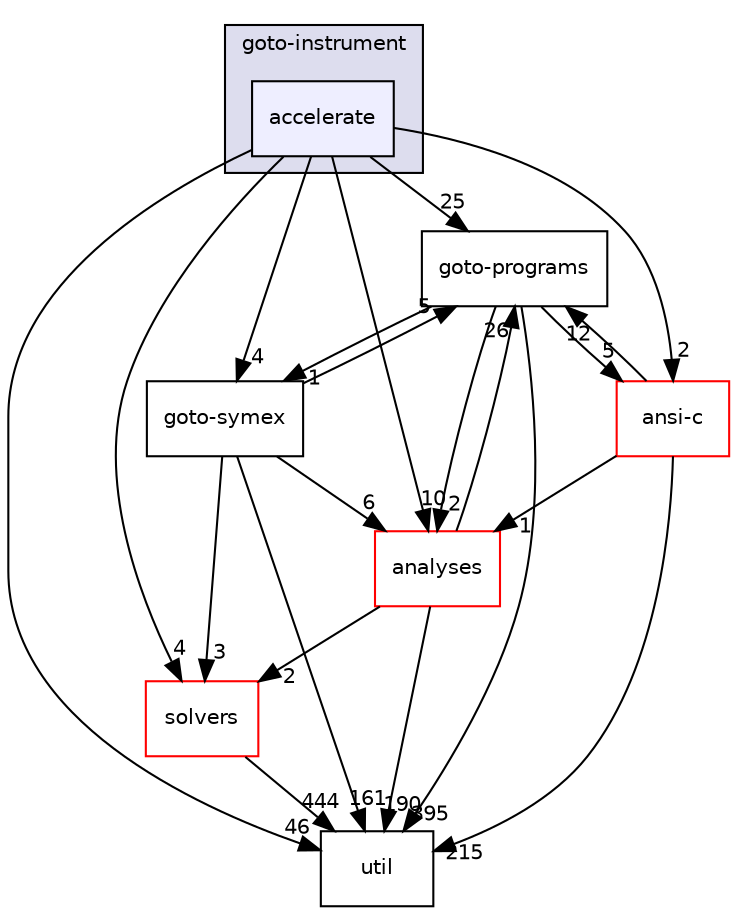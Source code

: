 digraph "/home/runner/work/cbmc-documentation/cbmc-documentation/src/goto-instrument/accelerate" {
  bgcolor=transparent;
  compound=true
  node [ fontsize="10", fontname="Helvetica"];
  edge [ labelfontsize="10", labelfontname="Helvetica"];
  subgraph clusterdir_4cd183c173ff5cfcfce420f655b591bf {
    graph [ bgcolor="#ddddee", pencolor="black", label="goto-instrument" fontname="Helvetica", fontsize="10", URL="dir_4cd183c173ff5cfcfce420f655b591bf.html"]
  dir_6299ea566f0780fdfe4a304b3be6fd1f [shape=box, label="accelerate", style="filled", fillcolor="#eeeeff", pencolor="black", URL="dir_6299ea566f0780fdfe4a304b3be6fd1f.html"];
  }
  dir_19373f467389307dc54ab8a6e9e19559 [shape=box label="solvers" color="red" URL="dir_19373f467389307dc54ab8a6e9e19559.html"];
  dir_b7878ad5ecbf2506f4125b9d34c97e45 [shape=box label="util" URL="dir_b7878ad5ecbf2506f4125b9d34c97e45.html"];
  dir_807c5b2c83e0c14a10083f60cf67ca05 [shape=box label="goto-programs" URL="dir_807c5b2c83e0c14a10083f60cf67ca05.html"];
  dir_f88182c44268ef6b082d02d66ccc5f99 [shape=box label="ansi-c" color="red" URL="dir_f88182c44268ef6b082d02d66ccc5f99.html"];
  dir_99e24f80c4828e49b24e2d05c93d325b [shape=box label="goto-symex" URL="dir_99e24f80c4828e49b24e2d05c93d325b.html"];
  dir_ba7b98ca4ba342c6303fef7df3e3d6c7 [shape=box label="analyses" color="red" URL="dir_ba7b98ca4ba342c6303fef7df3e3d6c7.html"];
  dir_19373f467389307dc54ab8a6e9e19559->dir_b7878ad5ecbf2506f4125b9d34c97e45 [headlabel="444", labeldistance=1.5 headhref="dir_000034_000036.html"];
  dir_807c5b2c83e0c14a10083f60cf67ca05->dir_b7878ad5ecbf2506f4125b9d34c97e45 [headlabel="395", labeldistance=1.5 headhref="dir_000026_000036.html"];
  dir_807c5b2c83e0c14a10083f60cf67ca05->dir_f88182c44268ef6b082d02d66ccc5f99 [headlabel="5", labeldistance=1.5 headhref="dir_000026_000016.html"];
  dir_807c5b2c83e0c14a10083f60cf67ca05->dir_99e24f80c4828e49b24e2d05c93d325b [headlabel="1", labeldistance=1.5 headhref="dir_000026_000027.html"];
  dir_807c5b2c83e0c14a10083f60cf67ca05->dir_ba7b98ca4ba342c6303fef7df3e3d6c7 [headlabel="2", labeldistance=1.5 headhref="dir_000026_000015.html"];
  dir_f88182c44268ef6b082d02d66ccc5f99->dir_b7878ad5ecbf2506f4125b9d34c97e45 [headlabel="215", labeldistance=1.5 headhref="dir_000016_000036.html"];
  dir_f88182c44268ef6b082d02d66ccc5f99->dir_807c5b2c83e0c14a10083f60cf67ca05 [headlabel="12", labeldistance=1.5 headhref="dir_000016_000026.html"];
  dir_f88182c44268ef6b082d02d66ccc5f99->dir_ba7b98ca4ba342c6303fef7df3e3d6c7 [headlabel="1", labeldistance=1.5 headhref="dir_000016_000015.html"];
  dir_99e24f80c4828e49b24e2d05c93d325b->dir_19373f467389307dc54ab8a6e9e19559 [headlabel="3", labeldistance=1.5 headhref="dir_000027_000034.html"];
  dir_99e24f80c4828e49b24e2d05c93d325b->dir_b7878ad5ecbf2506f4125b9d34c97e45 [headlabel="161", labeldistance=1.5 headhref="dir_000027_000036.html"];
  dir_99e24f80c4828e49b24e2d05c93d325b->dir_807c5b2c83e0c14a10083f60cf67ca05 [headlabel="5", labeldistance=1.5 headhref="dir_000027_000026.html"];
  dir_99e24f80c4828e49b24e2d05c93d325b->dir_ba7b98ca4ba342c6303fef7df3e3d6c7 [headlabel="6", labeldistance=1.5 headhref="dir_000027_000015.html"];
  dir_ba7b98ca4ba342c6303fef7df3e3d6c7->dir_19373f467389307dc54ab8a6e9e19559 [headlabel="2", labeldistance=1.5 headhref="dir_000015_000034.html"];
  dir_ba7b98ca4ba342c6303fef7df3e3d6c7->dir_b7878ad5ecbf2506f4125b9d34c97e45 [headlabel="190", labeldistance=1.5 headhref="dir_000015_000036.html"];
  dir_ba7b98ca4ba342c6303fef7df3e3d6c7->dir_807c5b2c83e0c14a10083f60cf67ca05 [headlabel="26", labeldistance=1.5 headhref="dir_000015_000026.html"];
  dir_6299ea566f0780fdfe4a304b3be6fd1f->dir_19373f467389307dc54ab8a6e9e19559 [headlabel="4", labeldistance=1.5 headhref="dir_000044_000034.html"];
  dir_6299ea566f0780fdfe4a304b3be6fd1f->dir_b7878ad5ecbf2506f4125b9d34c97e45 [headlabel="46", labeldistance=1.5 headhref="dir_000044_000036.html"];
  dir_6299ea566f0780fdfe4a304b3be6fd1f->dir_807c5b2c83e0c14a10083f60cf67ca05 [headlabel="25", labeldistance=1.5 headhref="dir_000044_000026.html"];
  dir_6299ea566f0780fdfe4a304b3be6fd1f->dir_f88182c44268ef6b082d02d66ccc5f99 [headlabel="2", labeldistance=1.5 headhref="dir_000044_000016.html"];
  dir_6299ea566f0780fdfe4a304b3be6fd1f->dir_99e24f80c4828e49b24e2d05c93d325b [headlabel="4", labeldistance=1.5 headhref="dir_000044_000027.html"];
  dir_6299ea566f0780fdfe4a304b3be6fd1f->dir_ba7b98ca4ba342c6303fef7df3e3d6c7 [headlabel="10", labeldistance=1.5 headhref="dir_000044_000015.html"];
}
